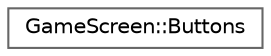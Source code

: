 digraph "Graphical Class Hierarchy"
{
 // LATEX_PDF_SIZE
  bgcolor="transparent";
  edge [fontname=Helvetica,fontsize=10,labelfontname=Helvetica,labelfontsize=10];
  node [fontname=Helvetica,fontsize=10,shape=box,height=0.2,width=0.4];
  rankdir="LR";
  Node0 [id="Node000000",label="GameScreen::Buttons",height=0.2,width=0.4,color="grey40", fillcolor="white", style="filled",URL="$struct_game_screen_1_1_buttons.html",tooltip="Represents the buttons on the game screen."];
}
